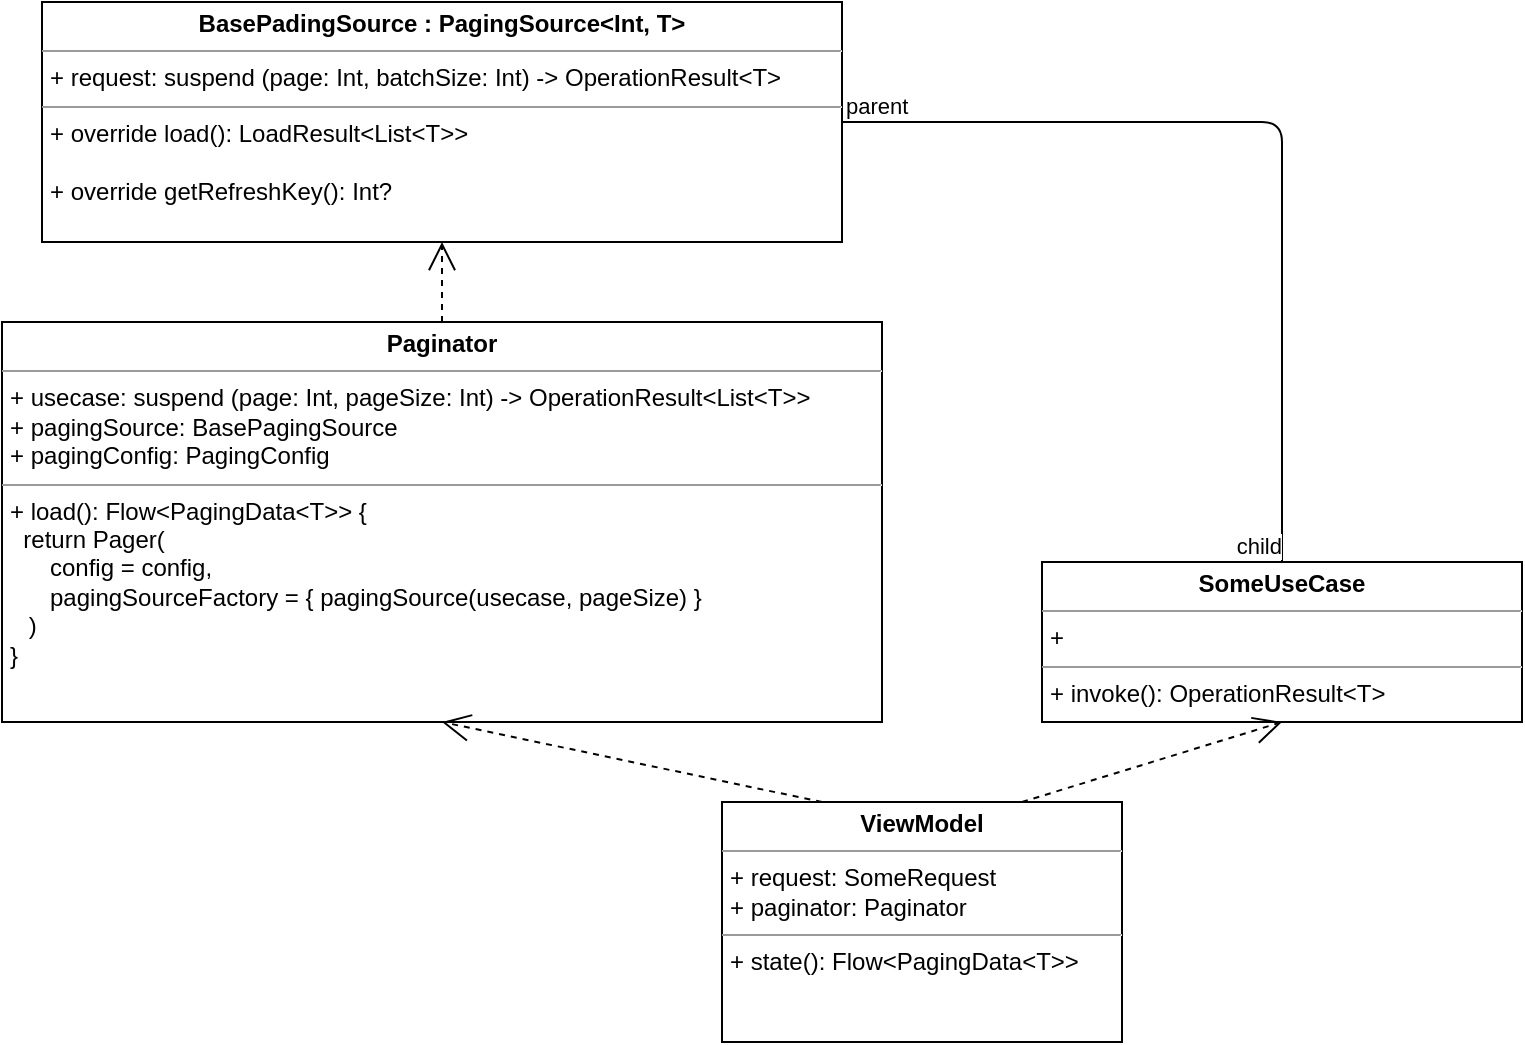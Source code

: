 <mxfile version="22.1.7" type="github">
  <diagram name="Страница — 1" id="BKeoi8arGAfsqAMdIyRO">
    <mxGraphModel dx="1038" dy="558" grid="1" gridSize="10" guides="1" tooltips="1" connect="1" arrows="1" fold="1" page="1" pageScale="1" pageWidth="827" pageHeight="1169" math="0" shadow="0">
      <root>
        <mxCell id="0" />
        <mxCell id="1" parent="0" />
        <mxCell id="5sW-IGkRng8ezyYUU3Sy-19" value="&lt;p style=&quot;margin:0px;margin-top:4px;text-align:center;&quot;&gt;&lt;b&gt;ViewModel&lt;/b&gt;&lt;br&gt;&lt;/p&gt;&lt;hr size=&quot;1&quot;&gt;&lt;p style=&quot;margin:0px;margin-left:4px;&quot;&gt;+ request: SomeRequest&lt;/p&gt;&lt;p style=&quot;margin:0px;margin-left:4px;&quot;&gt;+ paginator: Paginator&lt;br&gt;&lt;/p&gt;&lt;hr size=&quot;1&quot;&gt;&lt;p style=&quot;margin:0px;margin-left:4px;&quot;&gt;+ state(): Flow&amp;lt;PagingData&amp;lt;T&amp;gt;&amp;gt;&lt;/p&gt;" style="verticalAlign=top;align=left;overflow=fill;fontSize=12;fontFamily=Helvetica;html=1;whiteSpace=wrap;" vertex="1" parent="1">
          <mxGeometry x="440" y="480" width="200" height="120" as="geometry" />
        </mxCell>
        <mxCell id="5sW-IGkRng8ezyYUU3Sy-20" value="&lt;p style=&quot;margin:0px;margin-top:4px;text-align:center;&quot;&gt;&lt;b&gt;BasePadingSource : PagingSource&amp;lt;Int, T&amp;gt;&lt;br&gt;&lt;/b&gt;&lt;/p&gt;&lt;hr size=&quot;1&quot;&gt;&lt;p style=&quot;margin:0px;margin-left:4px;&quot;&gt;+ request: suspend (page: Int, batchSize: Int) -&amp;gt; OperationResult&amp;lt;T&amp;gt;&lt;br&gt;&lt;/p&gt;&lt;hr size=&quot;1&quot;&gt;&lt;p style=&quot;margin:0px;margin-left:4px;&quot;&gt;+ override load(): LoadResult&amp;lt;List&amp;lt;T&amp;gt;&amp;gt;&lt;br&gt;&lt;/p&gt;&lt;p style=&quot;margin:0px;margin-left:4px;&quot;&gt;&lt;br&gt;&lt;/p&gt;&lt;p style=&quot;margin:0px;margin-left:4px;&quot;&gt;+ override getRefreshKey(): Int?&lt;br&gt;&lt;/p&gt;" style="verticalAlign=top;align=left;overflow=fill;fontSize=12;fontFamily=Helvetica;html=1;whiteSpace=wrap;" vertex="1" parent="1">
          <mxGeometry x="100" y="80" width="400" height="120" as="geometry" />
        </mxCell>
        <mxCell id="5sW-IGkRng8ezyYUU3Sy-21" value="&lt;p style=&quot;margin:0px;margin-top:4px;text-align:center;&quot;&gt;&lt;b&gt;Paginator&lt;/b&gt;&lt;br&gt;&lt;/p&gt;&lt;hr size=&quot;1&quot;&gt;&lt;p style=&quot;margin:0px;margin-left:4px;&quot;&gt;+ usecase: suspend (page: Int, pageSize: Int) -&amp;gt; OperationResult&amp;lt;List&amp;lt;T&amp;gt;&amp;gt;&lt;br&gt;&lt;/p&gt;&lt;p style=&quot;margin:0px;margin-left:4px;&quot;&gt;+ pagingSource: BasePagingSource&lt;/p&gt;&lt;p style=&quot;margin:0px;margin-left:4px;&quot;&gt;+ pagingConfig: PagingConfig&lt;/p&gt;&lt;p style=&quot;margin:0px;margin-left:4px;&quot;&gt;&lt;/p&gt;&lt;hr size=&quot;1&quot;&gt;&lt;p style=&quot;margin:0px;margin-left:4px;&quot;&gt;+ load(): Flow&amp;lt;PagingData&amp;lt;T&amp;gt;&amp;gt; {&lt;/p&gt;&lt;p style=&quot;margin:0px;margin-left:4px;&quot;&gt;&amp;nbsp; return Pager(&lt;/p&gt;&lt;p style=&quot;margin:0px;margin-left:4px;&quot;&gt;&amp;nbsp;&amp;nbsp;&amp;nbsp;&amp;nbsp;&amp;nbsp; config = config,&lt;/p&gt;&lt;p style=&quot;margin:0px;margin-left:4px;&quot;&gt;&amp;nbsp;&amp;nbsp;&amp;nbsp;&amp;nbsp;&amp;nbsp; pagingSourceFactory = { pagingSource(usecase, pageSize) }&lt;br&gt;&lt;/p&gt;&amp;nbsp;&amp;nbsp;&amp;nbsp; )&lt;p style=&quot;margin:0px;margin-left:4px;&quot;&gt;}&lt;/p&gt;" style="verticalAlign=top;align=left;overflow=fill;fontSize=12;fontFamily=Helvetica;html=1;whiteSpace=wrap;" vertex="1" parent="1">
          <mxGeometry x="80" y="240" width="440" height="200" as="geometry" />
        </mxCell>
        <mxCell id="5sW-IGkRng8ezyYUU3Sy-23" value="&lt;p style=&quot;margin:0px;margin-top:4px;text-align:center;&quot;&gt;&lt;b&gt;SomeUseCase&lt;/b&gt;&lt;/p&gt;&lt;hr size=&quot;1&quot;&gt;&lt;p style=&quot;margin:0px;margin-left:4px;&quot;&gt;+ &lt;br&gt;&lt;/p&gt;&lt;hr size=&quot;1&quot;&gt;&lt;p style=&quot;margin:0px;margin-left:4px;&quot;&gt;+ invoke(): OperationResult&amp;lt;T&amp;gt;&lt;/p&gt;" style="verticalAlign=top;align=left;overflow=fill;fontSize=12;fontFamily=Helvetica;html=1;whiteSpace=wrap;" vertex="1" parent="1">
          <mxGeometry x="600" y="360" width="240" height="80" as="geometry" />
        </mxCell>
        <mxCell id="5sW-IGkRng8ezyYUU3Sy-24" value="" style="endArrow=open;endSize=12;dashed=1;html=1;entryX=0.5;entryY=1;entryDx=0;entryDy=0;exitX=0.75;exitY=0;exitDx=0;exitDy=0;" edge="1" parent="1" source="5sW-IGkRng8ezyYUU3Sy-19" target="5sW-IGkRng8ezyYUU3Sy-23">
          <mxGeometry width="160" relative="1" as="geometry">
            <mxPoint x="710" y="500" as="sourcePoint" />
            <mxPoint x="470" y="480" as="targetPoint" />
          </mxGeometry>
        </mxCell>
        <mxCell id="5sW-IGkRng8ezyYUU3Sy-25" value="" style="endArrow=open;endSize=12;dashed=1;html=1;exitX=0.25;exitY=0;exitDx=0;exitDy=0;entryX=0.5;entryY=1;entryDx=0;entryDy=0;" edge="1" parent="1" source="5sW-IGkRng8ezyYUU3Sy-19" target="5sW-IGkRng8ezyYUU3Sy-21">
          <mxGeometry width="160" relative="1" as="geometry">
            <mxPoint x="570" y="480" as="sourcePoint" />
            <mxPoint x="730" y="480" as="targetPoint" />
          </mxGeometry>
        </mxCell>
        <mxCell id="5sW-IGkRng8ezyYUU3Sy-26" value="" style="endArrow=open;endSize=12;dashed=1;html=1;exitX=0.5;exitY=0;exitDx=0;exitDy=0;entryX=0.5;entryY=1;entryDx=0;entryDy=0;" edge="1" parent="1" source="5sW-IGkRng8ezyYUU3Sy-21" target="5sW-IGkRng8ezyYUU3Sy-20">
          <mxGeometry width="160" relative="1" as="geometry">
            <mxPoint x="730" y="120" as="sourcePoint" />
            <mxPoint x="890" y="120" as="targetPoint" />
          </mxGeometry>
        </mxCell>
        <mxCell id="5sW-IGkRng8ezyYUU3Sy-29" value="" style="endArrow=none;html=1;edgeStyle=orthogonalEdgeStyle;exitX=1;exitY=0.5;exitDx=0;exitDy=0;entryX=0.5;entryY=0;entryDx=0;entryDy=0;" edge="1" parent="1" source="5sW-IGkRng8ezyYUU3Sy-20" target="5sW-IGkRng8ezyYUU3Sy-23">
          <mxGeometry relative="1" as="geometry">
            <mxPoint x="540" y="150" as="sourcePoint" />
            <mxPoint x="700" y="150" as="targetPoint" />
          </mxGeometry>
        </mxCell>
        <mxCell id="5sW-IGkRng8ezyYUU3Sy-30" value="parent" style="edgeLabel;resizable=0;html=1;align=left;verticalAlign=bottom;" connectable="0" vertex="1" parent="5sW-IGkRng8ezyYUU3Sy-29">
          <mxGeometry x="-1" relative="1" as="geometry" />
        </mxCell>
        <mxCell id="5sW-IGkRng8ezyYUU3Sy-31" value="child" style="edgeLabel;resizable=0;html=1;align=right;verticalAlign=bottom;" connectable="0" vertex="1" parent="5sW-IGkRng8ezyYUU3Sy-29">
          <mxGeometry x="1" relative="1" as="geometry" />
        </mxCell>
      </root>
    </mxGraphModel>
  </diagram>
</mxfile>
